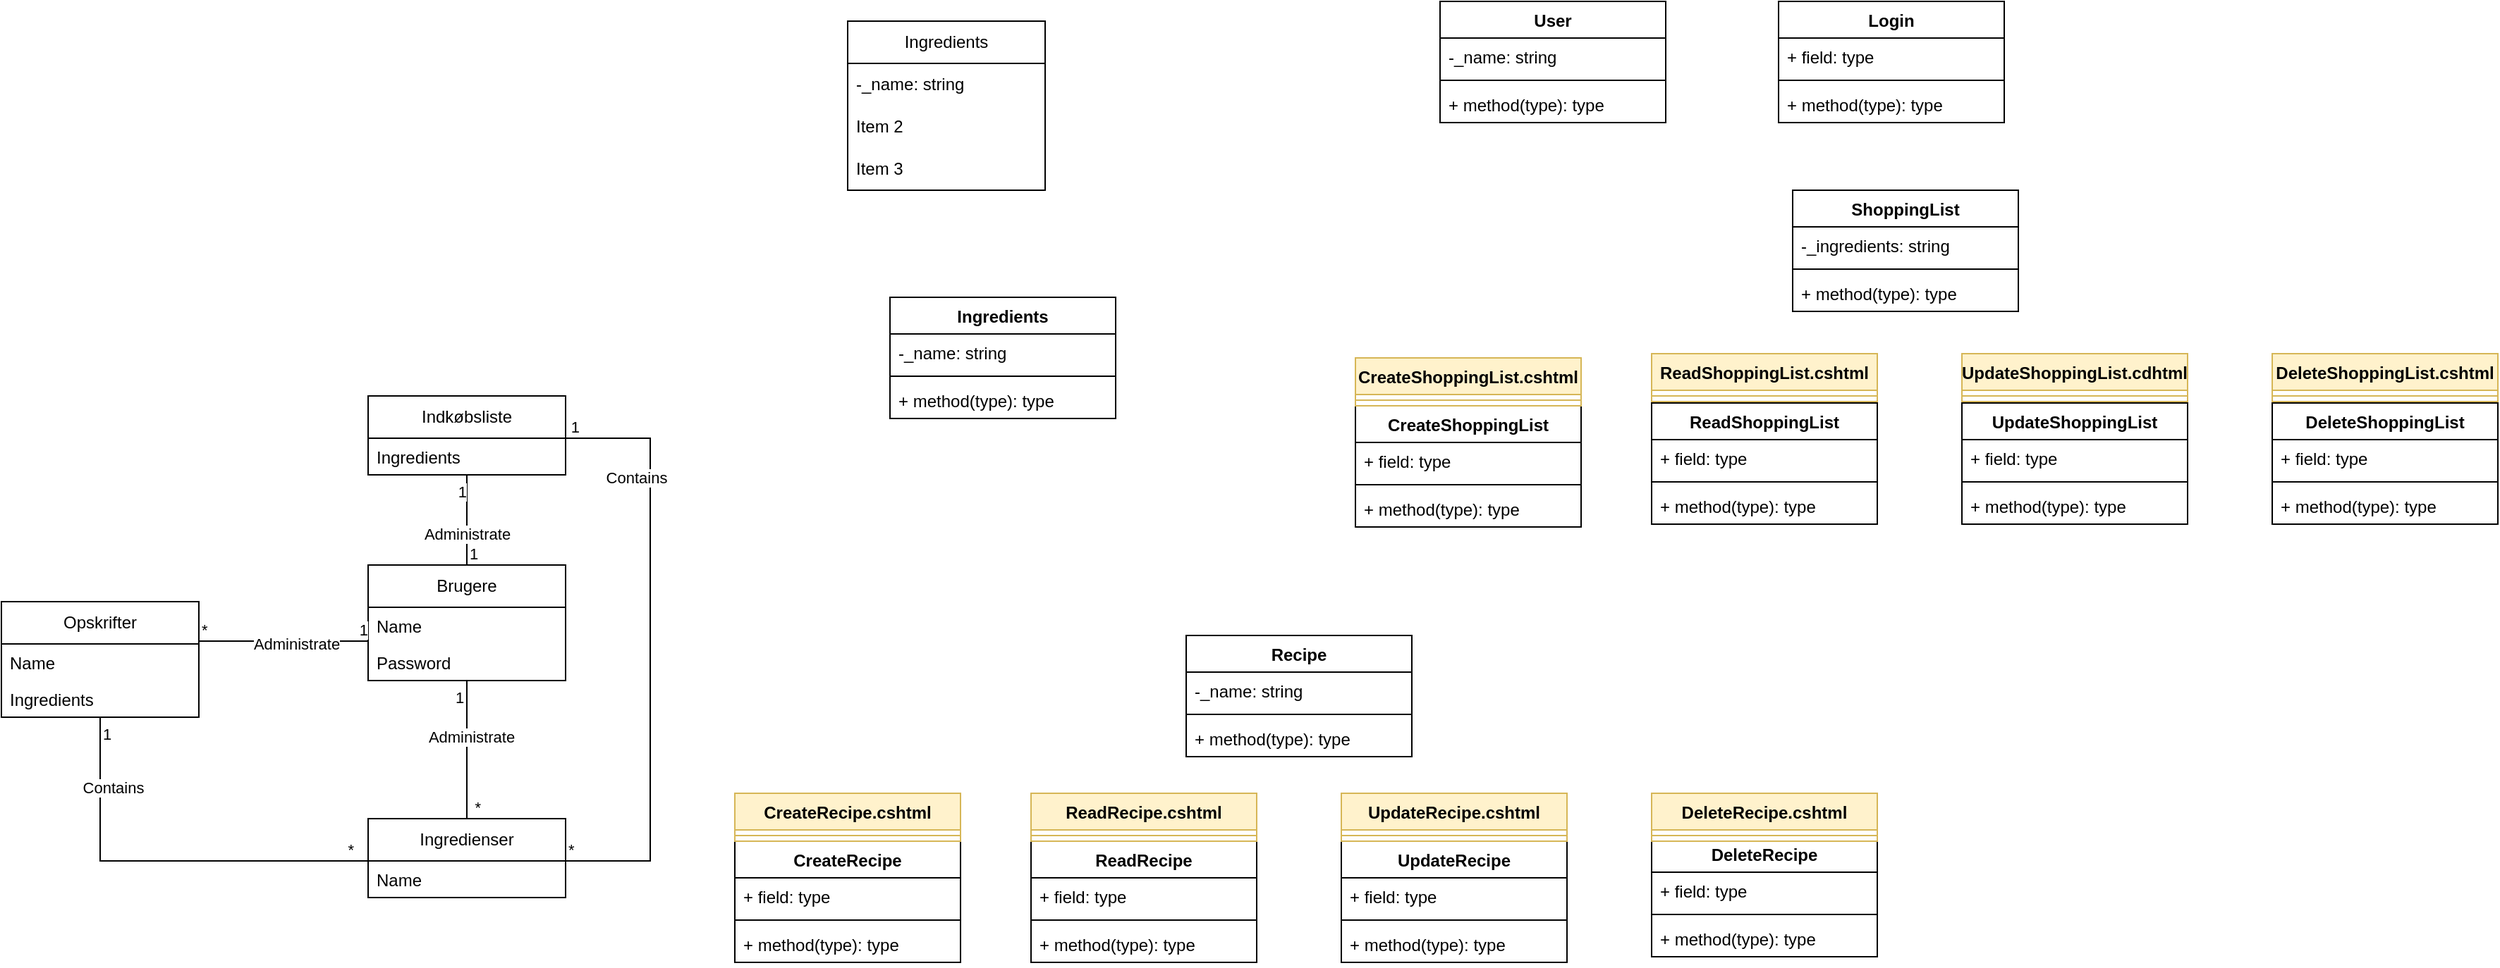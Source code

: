 <mxfile version="24.7.14">
  <diagram name="Page-1" id="929967ad-93f9-6ef4-fab6-5d389245f69c">
    <mxGraphModel dx="1485" dy="2079" grid="1" gridSize="10" guides="1" tooltips="1" connect="1" arrows="1" fold="1" page="1" pageScale="1.5" pageWidth="1169" pageHeight="826" background="none" math="0" shadow="0">
      <root>
        <mxCell id="0" style=";html=1;" />
        <mxCell id="1" style=";html=1;" parent="0" />
        <mxCell id="S16UhWUdueVycTpBz9DC-1" value="Ingredienser" style="swimlane;fontStyle=0;childLayout=stackLayout;horizontal=1;startSize=30;horizontalStack=0;resizeParent=1;resizeParentMax=0;resizeLast=0;collapsible=1;marginBottom=0;whiteSpace=wrap;html=1;" parent="1" vertex="1">
          <mxGeometry x="280" y="380" width="140" height="56" as="geometry" />
        </mxCell>
        <mxCell id="xfT99TKuTY2AC6sLYti0-56" value="Name" style="text;strokeColor=none;fillColor=none;align=left;verticalAlign=top;spacingLeft=4;spacingRight=4;overflow=hidden;rotatable=0;points=[[0,0.5],[1,0.5]];portConstraint=eastwest;whiteSpace=wrap;html=1;" parent="S16UhWUdueVycTpBz9DC-1" vertex="1">
          <mxGeometry y="30" width="140" height="26" as="geometry" />
        </mxCell>
        <mxCell id="S16UhWUdueVycTpBz9DC-5" value="Opskrifter" style="swimlane;fontStyle=0;childLayout=stackLayout;horizontal=1;startSize=30;horizontalStack=0;resizeParent=1;resizeParentMax=0;resizeLast=0;collapsible=1;marginBottom=0;whiteSpace=wrap;html=1;" parent="1" vertex="1">
          <mxGeometry x="20" y="226" width="140" height="82" as="geometry" />
        </mxCell>
        <mxCell id="xfT99TKuTY2AC6sLYti0-57" value="Name" style="text;strokeColor=none;fillColor=none;align=left;verticalAlign=top;spacingLeft=4;spacingRight=4;overflow=hidden;rotatable=0;points=[[0,0.5],[1,0.5]];portConstraint=eastwest;whiteSpace=wrap;html=1;" parent="S16UhWUdueVycTpBz9DC-5" vertex="1">
          <mxGeometry y="30" width="140" height="26" as="geometry" />
        </mxCell>
        <mxCell id="xfT99TKuTY2AC6sLYti0-50" value="Ingredients" style="text;strokeColor=none;fillColor=none;align=left;verticalAlign=top;spacingLeft=4;spacingRight=4;overflow=hidden;rotatable=0;points=[[0,0.5],[1,0.5]];portConstraint=eastwest;whiteSpace=wrap;html=1;" parent="S16UhWUdueVycTpBz9DC-5" vertex="1">
          <mxGeometry y="56" width="140" height="26" as="geometry" />
        </mxCell>
        <mxCell id="S16UhWUdueVycTpBz9DC-9" value="Brugere" style="swimlane;fontStyle=0;childLayout=stackLayout;horizontal=1;startSize=30;horizontalStack=0;resizeParent=1;resizeParentMax=0;resizeLast=0;collapsible=1;marginBottom=0;whiteSpace=wrap;html=1;" parent="1" vertex="1">
          <mxGeometry x="280" y="200" width="140" height="82" as="geometry" />
        </mxCell>
        <mxCell id="xfT99TKuTY2AC6sLYti0-53" value="Name" style="text;strokeColor=none;fillColor=none;align=left;verticalAlign=top;spacingLeft=4;spacingRight=4;overflow=hidden;rotatable=0;points=[[0,0.5],[1,0.5]];portConstraint=eastwest;whiteSpace=wrap;html=1;" parent="S16UhWUdueVycTpBz9DC-9" vertex="1">
          <mxGeometry y="30" width="140" height="26" as="geometry" />
        </mxCell>
        <mxCell id="xfT99TKuTY2AC6sLYti0-54" value="Password" style="text;strokeColor=none;fillColor=none;align=left;verticalAlign=top;spacingLeft=4;spacingRight=4;overflow=hidden;rotatable=0;points=[[0,0.5],[1,0.5]];portConstraint=eastwest;whiteSpace=wrap;html=1;" parent="S16UhWUdueVycTpBz9DC-9" vertex="1">
          <mxGeometry y="56" width="140" height="26" as="geometry" />
        </mxCell>
        <mxCell id="S16UhWUdueVycTpBz9DC-13" value="Indkøbsliste" style="swimlane;fontStyle=0;childLayout=stackLayout;horizontal=1;startSize=30;horizontalStack=0;resizeParent=1;resizeParentMax=0;resizeLast=0;collapsible=1;marginBottom=0;whiteSpace=wrap;html=1;" parent="1" vertex="1">
          <mxGeometry x="280" y="80" width="140" height="56" as="geometry" />
        </mxCell>
        <mxCell id="xfT99TKuTY2AC6sLYti0-48" value="Ingredients" style="text;strokeColor=none;fillColor=none;align=left;verticalAlign=top;spacingLeft=4;spacingRight=4;overflow=hidden;rotatable=0;points=[[0,0.5],[1,0.5]];portConstraint=eastwest;whiteSpace=wrap;html=1;" parent="S16UhWUdueVycTpBz9DC-13" vertex="1">
          <mxGeometry y="30" width="140" height="26" as="geometry" />
        </mxCell>
        <mxCell id="xfT99TKuTY2AC6sLYti0-23" value="" style="endArrow=none;html=1;edgeStyle=orthogonalEdgeStyle;rounded=0;" parent="1" source="S16UhWUdueVycTpBz9DC-5" target="S16UhWUdueVycTpBz9DC-1" edge="1">
          <mxGeometry relative="1" as="geometry">
            <mxPoint x="70" y="370" as="sourcePoint" />
            <mxPoint x="230" y="370" as="targetPoint" />
            <Array as="points">
              <mxPoint x="90" y="410" />
            </Array>
          </mxGeometry>
        </mxCell>
        <mxCell id="xfT99TKuTY2AC6sLYti0-24" value="1" style="edgeLabel;resizable=0;html=1;align=left;verticalAlign=bottom;" parent="xfT99TKuTY2AC6sLYti0-23" connectable="0" vertex="1">
          <mxGeometry x="-1" relative="1" as="geometry">
            <mxPoint y="20" as="offset" />
          </mxGeometry>
        </mxCell>
        <mxCell id="xfT99TKuTY2AC6sLYti0-25" value="*" style="edgeLabel;resizable=0;html=1;align=right;verticalAlign=bottom;" parent="xfT99TKuTY2AC6sLYti0-23" connectable="0" vertex="1">
          <mxGeometry x="1" relative="1" as="geometry">
            <mxPoint x="-10" as="offset" />
          </mxGeometry>
        </mxCell>
        <mxCell id="xfT99TKuTY2AC6sLYti0-41" value="Contains" style="edgeLabel;html=1;align=center;verticalAlign=middle;resizable=0;points=[];" parent="xfT99TKuTY2AC6sLYti0-23" connectable="0" vertex="1">
          <mxGeometry x="-0.239" y="-2" relative="1" as="geometry">
            <mxPoint y="-54" as="offset" />
          </mxGeometry>
        </mxCell>
        <mxCell id="xfT99TKuTY2AC6sLYti0-26" value="" style="endArrow=none;html=1;edgeStyle=orthogonalEdgeStyle;rounded=0;" parent="1" source="S16UhWUdueVycTpBz9DC-1" target="S16UhWUdueVycTpBz9DC-13" edge="1">
          <mxGeometry relative="1" as="geometry">
            <mxPoint x="570" y="330" as="sourcePoint" />
            <mxPoint x="730" y="330" as="targetPoint" />
            <Array as="points">
              <mxPoint x="480" y="410" />
              <mxPoint x="480" y="110" />
            </Array>
          </mxGeometry>
        </mxCell>
        <mxCell id="xfT99TKuTY2AC6sLYti0-27" value="*" style="edgeLabel;resizable=0;html=1;align=left;verticalAlign=bottom;" parent="xfT99TKuTY2AC6sLYti0-26" connectable="0" vertex="1">
          <mxGeometry x="-1" relative="1" as="geometry" />
        </mxCell>
        <mxCell id="xfT99TKuTY2AC6sLYti0-28" value="1" style="edgeLabel;resizable=0;html=1;align=right;verticalAlign=bottom;" parent="xfT99TKuTY2AC6sLYti0-26" connectable="0" vertex="1">
          <mxGeometry x="1" relative="1" as="geometry">
            <mxPoint x="10" as="offset" />
          </mxGeometry>
        </mxCell>
        <mxCell id="xfT99TKuTY2AC6sLYti0-42" value="Contains" style="edgeLabel;html=1;align=center;verticalAlign=middle;resizable=0;points=[];" parent="xfT99TKuTY2AC6sLYti0-26" connectable="0" vertex="1">
          <mxGeometry x="0.057" y="2" relative="1" as="geometry">
            <mxPoint x="-8" y="-110" as="offset" />
          </mxGeometry>
        </mxCell>
        <mxCell id="xfT99TKuTY2AC6sLYti0-29" value="" style="endArrow=none;html=1;edgeStyle=orthogonalEdgeStyle;rounded=0;" parent="1" source="S16UhWUdueVycTpBz9DC-5" target="S16UhWUdueVycTpBz9DC-9" edge="1">
          <mxGeometry relative="1" as="geometry">
            <mxPoint x="570" y="330" as="sourcePoint" />
            <mxPoint x="730" y="330" as="targetPoint" />
            <Array as="points">
              <mxPoint x="200" y="254" />
              <mxPoint x="200" y="254" />
            </Array>
          </mxGeometry>
        </mxCell>
        <mxCell id="xfT99TKuTY2AC6sLYti0-30" value="*" style="edgeLabel;resizable=0;html=1;align=left;verticalAlign=bottom;" parent="xfT99TKuTY2AC6sLYti0-29" connectable="0" vertex="1">
          <mxGeometry x="-1" relative="1" as="geometry" />
        </mxCell>
        <mxCell id="xfT99TKuTY2AC6sLYti0-31" value="1" style="edgeLabel;resizable=0;html=1;align=right;verticalAlign=bottom;" parent="xfT99TKuTY2AC6sLYti0-29" connectable="0" vertex="1">
          <mxGeometry x="1" relative="1" as="geometry" />
        </mxCell>
        <mxCell id="xfT99TKuTY2AC6sLYti0-45" value="Administrate" style="edgeLabel;html=1;align=center;verticalAlign=middle;resizable=0;points=[];" parent="xfT99TKuTY2AC6sLYti0-29" connectable="0" vertex="1">
          <mxGeometry x="-0.138" y="-2" relative="1" as="geometry">
            <mxPoint x="17" as="offset" />
          </mxGeometry>
        </mxCell>
        <mxCell id="xfT99TKuTY2AC6sLYti0-35" value="" style="endArrow=none;html=1;edgeStyle=orthogonalEdgeStyle;rounded=0;" parent="1" source="S16UhWUdueVycTpBz9DC-9" target="S16UhWUdueVycTpBz9DC-13" edge="1">
          <mxGeometry relative="1" as="geometry">
            <mxPoint x="570" y="330" as="sourcePoint" />
            <mxPoint x="730" y="330" as="targetPoint" />
          </mxGeometry>
        </mxCell>
        <mxCell id="xfT99TKuTY2AC6sLYti0-36" value="1" style="edgeLabel;resizable=0;html=1;align=left;verticalAlign=bottom;" parent="xfT99TKuTY2AC6sLYti0-35" connectable="0" vertex="1">
          <mxGeometry x="-1" relative="1" as="geometry" />
        </mxCell>
        <mxCell id="xfT99TKuTY2AC6sLYti0-37" value="1" style="edgeLabel;resizable=0;html=1;align=right;verticalAlign=bottom;" parent="xfT99TKuTY2AC6sLYti0-35" connectable="0" vertex="1">
          <mxGeometry x="1" relative="1" as="geometry">
            <mxPoint y="20" as="offset" />
          </mxGeometry>
        </mxCell>
        <mxCell id="xfT99TKuTY2AC6sLYti0-43" value="Administrate" style="edgeLabel;html=1;align=center;verticalAlign=middle;resizable=0;points=[];" parent="xfT99TKuTY2AC6sLYti0-35" connectable="0" vertex="1">
          <mxGeometry x="-0.156" relative="1" as="geometry">
            <mxPoint y="5" as="offset" />
          </mxGeometry>
        </mxCell>
        <mxCell id="xfT99TKuTY2AC6sLYti0-38" value="" style="endArrow=none;html=1;edgeStyle=orthogonalEdgeStyle;rounded=0;" parent="1" source="S16UhWUdueVycTpBz9DC-9" target="S16UhWUdueVycTpBz9DC-1" edge="1">
          <mxGeometry relative="1" as="geometry">
            <mxPoint x="570" y="330" as="sourcePoint" />
            <mxPoint x="730" y="330" as="targetPoint" />
          </mxGeometry>
        </mxCell>
        <mxCell id="xfT99TKuTY2AC6sLYti0-39" value="1" style="edgeLabel;resizable=0;html=1;align=left;verticalAlign=bottom;" parent="xfT99TKuTY2AC6sLYti0-38" connectable="0" vertex="1">
          <mxGeometry x="-1" relative="1" as="geometry">
            <mxPoint x="-10" y="20" as="offset" />
          </mxGeometry>
        </mxCell>
        <mxCell id="xfT99TKuTY2AC6sLYti0-40" value="*" style="edgeLabel;resizable=0;html=1;align=right;verticalAlign=bottom;" parent="xfT99TKuTY2AC6sLYti0-38" connectable="0" vertex="1">
          <mxGeometry x="1" relative="1" as="geometry">
            <mxPoint x="10" as="offset" />
          </mxGeometry>
        </mxCell>
        <mxCell id="xfT99TKuTY2AC6sLYti0-44" value="Administrate" style="edgeLabel;html=1;align=center;verticalAlign=middle;resizable=0;points=[];" parent="xfT99TKuTY2AC6sLYti0-38" connectable="0" vertex="1">
          <mxGeometry x="0.056" y="3" relative="1" as="geometry">
            <mxPoint y="-12" as="offset" />
          </mxGeometry>
        </mxCell>
        <mxCell id="S16UhWUdueVycTpBz9DC-59" value="Ingredients" style="swimlane;fontStyle=0;childLayout=stackLayout;horizontal=1;startSize=30;horizontalStack=0;resizeParent=1;resizeParentMax=0;resizeLast=0;collapsible=1;marginBottom=0;whiteSpace=wrap;html=1;" parent="1" vertex="1">
          <mxGeometry x="620" y="-186" width="140" height="120" as="geometry" />
        </mxCell>
        <mxCell id="S16UhWUdueVycTpBz9DC-60" value="-_name: string" style="text;strokeColor=none;fillColor=none;align=left;verticalAlign=middle;spacingLeft=4;spacingRight=4;overflow=hidden;points=[[0,0.5],[1,0.5]];portConstraint=eastwest;rotatable=0;whiteSpace=wrap;html=1;" parent="S16UhWUdueVycTpBz9DC-59" vertex="1">
          <mxGeometry y="30" width="140" height="30" as="geometry" />
        </mxCell>
        <mxCell id="S16UhWUdueVycTpBz9DC-61" value="Item 2" style="text;strokeColor=none;fillColor=none;align=left;verticalAlign=middle;spacingLeft=4;spacingRight=4;overflow=hidden;points=[[0,0.5],[1,0.5]];portConstraint=eastwest;rotatable=0;whiteSpace=wrap;html=1;" parent="S16UhWUdueVycTpBz9DC-59" vertex="1">
          <mxGeometry y="60" width="140" height="30" as="geometry" />
        </mxCell>
        <mxCell id="S16UhWUdueVycTpBz9DC-62" value="Item 3" style="text;strokeColor=none;fillColor=none;align=left;verticalAlign=middle;spacingLeft=4;spacingRight=4;overflow=hidden;points=[[0,0.5],[1,0.5]];portConstraint=eastwest;rotatable=0;whiteSpace=wrap;html=1;" parent="S16UhWUdueVycTpBz9DC-59" vertex="1">
          <mxGeometry y="90" width="140" height="30" as="geometry" />
        </mxCell>
        <mxCell id="S16UhWUdueVycTpBz9DC-67" value="CreateRecipe" style="swimlane;fontStyle=1;align=center;verticalAlign=top;childLayout=stackLayout;horizontal=1;startSize=26;horizontalStack=0;resizeParent=1;resizeParentMax=0;resizeLast=0;collapsible=1;marginBottom=0;whiteSpace=wrap;html=1;" parent="1" vertex="1">
          <mxGeometry x="540" y="396" width="160" height="86" as="geometry" />
        </mxCell>
        <mxCell id="S16UhWUdueVycTpBz9DC-68" value="+ field: type" style="text;strokeColor=none;fillColor=none;align=left;verticalAlign=top;spacingLeft=4;spacingRight=4;overflow=hidden;rotatable=0;points=[[0,0.5],[1,0.5]];portConstraint=eastwest;whiteSpace=wrap;html=1;" parent="S16UhWUdueVycTpBz9DC-67" vertex="1">
          <mxGeometry y="26" width="160" height="26" as="geometry" />
        </mxCell>
        <mxCell id="S16UhWUdueVycTpBz9DC-69" value="" style="line;strokeWidth=1;fillColor=none;align=left;verticalAlign=middle;spacingTop=-1;spacingLeft=3;spacingRight=3;rotatable=0;labelPosition=right;points=[];portConstraint=eastwest;strokeColor=inherit;" parent="S16UhWUdueVycTpBz9DC-67" vertex="1">
          <mxGeometry y="52" width="160" height="8" as="geometry" />
        </mxCell>
        <mxCell id="S16UhWUdueVycTpBz9DC-70" value="+ method(type): type" style="text;strokeColor=none;fillColor=none;align=left;verticalAlign=top;spacingLeft=4;spacingRight=4;overflow=hidden;rotatable=0;points=[[0,0.5],[1,0.5]];portConstraint=eastwest;whiteSpace=wrap;html=1;" parent="S16UhWUdueVycTpBz9DC-67" vertex="1">
          <mxGeometry y="60" width="160" height="26" as="geometry" />
        </mxCell>
        <mxCell id="S16UhWUdueVycTpBz9DC-71" value="ReadRecipe" style="swimlane;fontStyle=1;align=center;verticalAlign=top;childLayout=stackLayout;horizontal=1;startSize=26;horizontalStack=0;resizeParent=1;resizeParentMax=0;resizeLast=0;collapsible=1;marginBottom=0;whiteSpace=wrap;html=1;" parent="1" vertex="1">
          <mxGeometry x="750" y="396" width="160" height="86" as="geometry" />
        </mxCell>
        <mxCell id="S16UhWUdueVycTpBz9DC-72" value="+ field: type" style="text;strokeColor=none;fillColor=none;align=left;verticalAlign=top;spacingLeft=4;spacingRight=4;overflow=hidden;rotatable=0;points=[[0,0.5],[1,0.5]];portConstraint=eastwest;whiteSpace=wrap;html=1;" parent="S16UhWUdueVycTpBz9DC-71" vertex="1">
          <mxGeometry y="26" width="160" height="26" as="geometry" />
        </mxCell>
        <mxCell id="S16UhWUdueVycTpBz9DC-73" value="" style="line;strokeWidth=1;fillColor=none;align=left;verticalAlign=middle;spacingTop=-1;spacingLeft=3;spacingRight=3;rotatable=0;labelPosition=right;points=[];portConstraint=eastwest;strokeColor=inherit;" parent="S16UhWUdueVycTpBz9DC-71" vertex="1">
          <mxGeometry y="52" width="160" height="8" as="geometry" />
        </mxCell>
        <mxCell id="S16UhWUdueVycTpBz9DC-74" value="+ method(type): type" style="text;strokeColor=none;fillColor=none;align=left;verticalAlign=top;spacingLeft=4;spacingRight=4;overflow=hidden;rotatable=0;points=[[0,0.5],[1,0.5]];portConstraint=eastwest;whiteSpace=wrap;html=1;" parent="S16UhWUdueVycTpBz9DC-71" vertex="1">
          <mxGeometry y="60" width="160" height="26" as="geometry" />
        </mxCell>
        <mxCell id="S16UhWUdueVycTpBz9DC-75" value="UpdateRecipe" style="swimlane;fontStyle=1;align=center;verticalAlign=top;childLayout=stackLayout;horizontal=1;startSize=26;horizontalStack=0;resizeParent=1;resizeParentMax=0;resizeLast=0;collapsible=1;marginBottom=0;whiteSpace=wrap;html=1;" parent="1" vertex="1">
          <mxGeometry x="970" y="396" width="160" height="86" as="geometry" />
        </mxCell>
        <mxCell id="S16UhWUdueVycTpBz9DC-76" value="+ field: type" style="text;strokeColor=none;fillColor=none;align=left;verticalAlign=top;spacingLeft=4;spacingRight=4;overflow=hidden;rotatable=0;points=[[0,0.5],[1,0.5]];portConstraint=eastwest;whiteSpace=wrap;html=1;" parent="S16UhWUdueVycTpBz9DC-75" vertex="1">
          <mxGeometry y="26" width="160" height="26" as="geometry" />
        </mxCell>
        <mxCell id="S16UhWUdueVycTpBz9DC-77" value="" style="line;strokeWidth=1;fillColor=none;align=left;verticalAlign=middle;spacingTop=-1;spacingLeft=3;spacingRight=3;rotatable=0;labelPosition=right;points=[];portConstraint=eastwest;strokeColor=inherit;" parent="S16UhWUdueVycTpBz9DC-75" vertex="1">
          <mxGeometry y="52" width="160" height="8" as="geometry" />
        </mxCell>
        <mxCell id="S16UhWUdueVycTpBz9DC-78" value="+ method(type): type" style="text;strokeColor=none;fillColor=none;align=left;verticalAlign=top;spacingLeft=4;spacingRight=4;overflow=hidden;rotatable=0;points=[[0,0.5],[1,0.5]];portConstraint=eastwest;whiteSpace=wrap;html=1;" parent="S16UhWUdueVycTpBz9DC-75" vertex="1">
          <mxGeometry y="60" width="160" height="26" as="geometry" />
        </mxCell>
        <mxCell id="S16UhWUdueVycTpBz9DC-79" value="DeleteRecipe" style="swimlane;fontStyle=1;align=center;verticalAlign=top;childLayout=stackLayout;horizontal=1;startSize=26;horizontalStack=0;resizeParent=1;resizeParentMax=0;resizeLast=0;collapsible=1;marginBottom=0;whiteSpace=wrap;html=1;" parent="1" vertex="1">
          <mxGeometry x="1190" y="392" width="160" height="86" as="geometry" />
        </mxCell>
        <mxCell id="S16UhWUdueVycTpBz9DC-80" value="+ field: type" style="text;strokeColor=none;fillColor=none;align=left;verticalAlign=top;spacingLeft=4;spacingRight=4;overflow=hidden;rotatable=0;points=[[0,0.5],[1,0.5]];portConstraint=eastwest;whiteSpace=wrap;html=1;" parent="S16UhWUdueVycTpBz9DC-79" vertex="1">
          <mxGeometry y="26" width="160" height="26" as="geometry" />
        </mxCell>
        <mxCell id="S16UhWUdueVycTpBz9DC-81" value="" style="line;strokeWidth=1;fillColor=none;align=left;verticalAlign=middle;spacingTop=-1;spacingLeft=3;spacingRight=3;rotatable=0;labelPosition=right;points=[];portConstraint=eastwest;strokeColor=inherit;" parent="S16UhWUdueVycTpBz9DC-79" vertex="1">
          <mxGeometry y="52" width="160" height="8" as="geometry" />
        </mxCell>
        <mxCell id="S16UhWUdueVycTpBz9DC-82" value="+ method(type): type" style="text;strokeColor=none;fillColor=none;align=left;verticalAlign=top;spacingLeft=4;spacingRight=4;overflow=hidden;rotatable=0;points=[[0,0.5],[1,0.5]];portConstraint=eastwest;whiteSpace=wrap;html=1;" parent="S16UhWUdueVycTpBz9DC-79" vertex="1">
          <mxGeometry y="60" width="160" height="26" as="geometry" />
        </mxCell>
        <mxCell id="S16UhWUdueVycTpBz9DC-83" value="CreateShoppingList" style="swimlane;fontStyle=1;align=center;verticalAlign=top;childLayout=stackLayout;horizontal=1;startSize=26;horizontalStack=0;resizeParent=1;resizeParentMax=0;resizeLast=0;collapsible=1;marginBottom=0;whiteSpace=wrap;html=1;" parent="1" vertex="1">
          <mxGeometry x="980" y="87" width="160" height="86" as="geometry" />
        </mxCell>
        <mxCell id="S16UhWUdueVycTpBz9DC-84" value="+ field: type" style="text;strokeColor=none;fillColor=none;align=left;verticalAlign=top;spacingLeft=4;spacingRight=4;overflow=hidden;rotatable=0;points=[[0,0.5],[1,0.5]];portConstraint=eastwest;whiteSpace=wrap;html=1;" parent="S16UhWUdueVycTpBz9DC-83" vertex="1">
          <mxGeometry y="26" width="160" height="26" as="geometry" />
        </mxCell>
        <mxCell id="S16UhWUdueVycTpBz9DC-85" value="" style="line;strokeWidth=1;fillColor=none;align=left;verticalAlign=middle;spacingTop=-1;spacingLeft=3;spacingRight=3;rotatable=0;labelPosition=right;points=[];portConstraint=eastwest;strokeColor=inherit;" parent="S16UhWUdueVycTpBz9DC-83" vertex="1">
          <mxGeometry y="52" width="160" height="8" as="geometry" />
        </mxCell>
        <mxCell id="S16UhWUdueVycTpBz9DC-86" value="+ method(type): type" style="text;strokeColor=none;fillColor=none;align=left;verticalAlign=top;spacingLeft=4;spacingRight=4;overflow=hidden;rotatable=0;points=[[0,0.5],[1,0.5]];portConstraint=eastwest;whiteSpace=wrap;html=1;" parent="S16UhWUdueVycTpBz9DC-83" vertex="1">
          <mxGeometry y="60" width="160" height="26" as="geometry" />
        </mxCell>
        <mxCell id="S16UhWUdueVycTpBz9DC-87" value="ReadShoppingList" style="swimlane;fontStyle=1;align=center;verticalAlign=top;childLayout=stackLayout;horizontal=1;startSize=26;horizontalStack=0;resizeParent=1;resizeParentMax=0;resizeLast=0;collapsible=1;marginBottom=0;whiteSpace=wrap;html=1;" parent="1" vertex="1">
          <mxGeometry x="1190" y="85" width="160" height="86" as="geometry" />
        </mxCell>
        <mxCell id="S16UhWUdueVycTpBz9DC-88" value="+ field: type" style="text;strokeColor=none;fillColor=none;align=left;verticalAlign=top;spacingLeft=4;spacingRight=4;overflow=hidden;rotatable=0;points=[[0,0.5],[1,0.5]];portConstraint=eastwest;whiteSpace=wrap;html=1;" parent="S16UhWUdueVycTpBz9DC-87" vertex="1">
          <mxGeometry y="26" width="160" height="26" as="geometry" />
        </mxCell>
        <mxCell id="S16UhWUdueVycTpBz9DC-89" value="" style="line;strokeWidth=1;fillColor=none;align=left;verticalAlign=middle;spacingTop=-1;spacingLeft=3;spacingRight=3;rotatable=0;labelPosition=right;points=[];portConstraint=eastwest;strokeColor=inherit;" parent="S16UhWUdueVycTpBz9DC-87" vertex="1">
          <mxGeometry y="52" width="160" height="8" as="geometry" />
        </mxCell>
        <mxCell id="S16UhWUdueVycTpBz9DC-90" value="+ method(type): type" style="text;strokeColor=none;fillColor=none;align=left;verticalAlign=top;spacingLeft=4;spacingRight=4;overflow=hidden;rotatable=0;points=[[0,0.5],[1,0.5]];portConstraint=eastwest;whiteSpace=wrap;html=1;" parent="S16UhWUdueVycTpBz9DC-87" vertex="1">
          <mxGeometry y="60" width="160" height="26" as="geometry" />
        </mxCell>
        <mxCell id="S16UhWUdueVycTpBz9DC-91" value="UpdateShoppingList" style="swimlane;fontStyle=1;align=center;verticalAlign=top;childLayout=stackLayout;horizontal=1;startSize=26;horizontalStack=0;resizeParent=1;resizeParentMax=0;resizeLast=0;collapsible=1;marginBottom=0;whiteSpace=wrap;html=1;" parent="1" vertex="1">
          <mxGeometry x="1410" y="85" width="160" height="86" as="geometry" />
        </mxCell>
        <mxCell id="S16UhWUdueVycTpBz9DC-92" value="+ field: type" style="text;strokeColor=none;fillColor=none;align=left;verticalAlign=top;spacingLeft=4;spacingRight=4;overflow=hidden;rotatable=0;points=[[0,0.5],[1,0.5]];portConstraint=eastwest;whiteSpace=wrap;html=1;" parent="S16UhWUdueVycTpBz9DC-91" vertex="1">
          <mxGeometry y="26" width="160" height="26" as="geometry" />
        </mxCell>
        <mxCell id="S16UhWUdueVycTpBz9DC-93" value="" style="line;strokeWidth=1;fillColor=none;align=left;verticalAlign=middle;spacingTop=-1;spacingLeft=3;spacingRight=3;rotatable=0;labelPosition=right;points=[];portConstraint=eastwest;strokeColor=inherit;" parent="S16UhWUdueVycTpBz9DC-91" vertex="1">
          <mxGeometry y="52" width="160" height="8" as="geometry" />
        </mxCell>
        <mxCell id="S16UhWUdueVycTpBz9DC-94" value="+ method(type): type" style="text;strokeColor=none;fillColor=none;align=left;verticalAlign=top;spacingLeft=4;spacingRight=4;overflow=hidden;rotatable=0;points=[[0,0.5],[1,0.5]];portConstraint=eastwest;whiteSpace=wrap;html=1;" parent="S16UhWUdueVycTpBz9DC-91" vertex="1">
          <mxGeometry y="60" width="160" height="26" as="geometry" />
        </mxCell>
        <mxCell id="S16UhWUdueVycTpBz9DC-95" value="DeleteShoppingList" style="swimlane;fontStyle=1;align=center;verticalAlign=top;childLayout=stackLayout;horizontal=1;startSize=26;horizontalStack=0;resizeParent=1;resizeParentMax=0;resizeLast=0;collapsible=1;marginBottom=0;whiteSpace=wrap;html=1;" parent="1" vertex="1">
          <mxGeometry x="1630" y="85" width="160" height="86" as="geometry" />
        </mxCell>
        <mxCell id="S16UhWUdueVycTpBz9DC-96" value="+ field: type" style="text;strokeColor=none;fillColor=none;align=left;verticalAlign=top;spacingLeft=4;spacingRight=4;overflow=hidden;rotatable=0;points=[[0,0.5],[1,0.5]];portConstraint=eastwest;whiteSpace=wrap;html=1;" parent="S16UhWUdueVycTpBz9DC-95" vertex="1">
          <mxGeometry y="26" width="160" height="26" as="geometry" />
        </mxCell>
        <mxCell id="S16UhWUdueVycTpBz9DC-97" value="" style="line;strokeWidth=1;fillColor=none;align=left;verticalAlign=middle;spacingTop=-1;spacingLeft=3;spacingRight=3;rotatable=0;labelPosition=right;points=[];portConstraint=eastwest;strokeColor=inherit;" parent="S16UhWUdueVycTpBz9DC-95" vertex="1">
          <mxGeometry y="52" width="160" height="8" as="geometry" />
        </mxCell>
        <mxCell id="S16UhWUdueVycTpBz9DC-98" value="+ method(type): type" style="text;strokeColor=none;fillColor=none;align=left;verticalAlign=top;spacingLeft=4;spacingRight=4;overflow=hidden;rotatable=0;points=[[0,0.5],[1,0.5]];portConstraint=eastwest;whiteSpace=wrap;html=1;" parent="S16UhWUdueVycTpBz9DC-95" vertex="1">
          <mxGeometry y="60" width="160" height="26" as="geometry" />
        </mxCell>
        <mxCell id="S16UhWUdueVycTpBz9DC-99" value="User" style="swimlane;fontStyle=1;align=center;verticalAlign=top;childLayout=stackLayout;horizontal=1;startSize=26;horizontalStack=0;resizeParent=1;resizeParentMax=0;resizeLast=0;collapsible=1;marginBottom=0;whiteSpace=wrap;html=1;" parent="1" vertex="1">
          <mxGeometry x="1040" y="-200" width="160" height="86" as="geometry" />
        </mxCell>
        <mxCell id="S16UhWUdueVycTpBz9DC-100" value="&lt;div&gt;-_name: string&lt;/div&gt;&lt;div&gt;&lt;br&gt;&lt;/div&gt;" style="text;strokeColor=none;fillColor=none;align=left;verticalAlign=top;spacingLeft=4;spacingRight=4;overflow=hidden;rotatable=0;points=[[0,0.5],[1,0.5]];portConstraint=eastwest;whiteSpace=wrap;html=1;" parent="S16UhWUdueVycTpBz9DC-99" vertex="1">
          <mxGeometry y="26" width="160" height="26" as="geometry" />
        </mxCell>
        <mxCell id="S16UhWUdueVycTpBz9DC-101" value="" style="line;strokeWidth=1;fillColor=none;align=left;verticalAlign=middle;spacingTop=-1;spacingLeft=3;spacingRight=3;rotatable=0;labelPosition=right;points=[];portConstraint=eastwest;strokeColor=inherit;" parent="S16UhWUdueVycTpBz9DC-99" vertex="1">
          <mxGeometry y="52" width="160" height="8" as="geometry" />
        </mxCell>
        <mxCell id="S16UhWUdueVycTpBz9DC-102" value="+ method(type): type" style="text;strokeColor=none;fillColor=none;align=left;verticalAlign=top;spacingLeft=4;spacingRight=4;overflow=hidden;rotatable=0;points=[[0,0.5],[1,0.5]];portConstraint=eastwest;whiteSpace=wrap;html=1;" parent="S16UhWUdueVycTpBz9DC-99" vertex="1">
          <mxGeometry y="60" width="160" height="26" as="geometry" />
        </mxCell>
        <mxCell id="S16UhWUdueVycTpBz9DC-104" value="Ingredients" style="swimlane;fontStyle=1;align=center;verticalAlign=top;childLayout=stackLayout;horizontal=1;startSize=26;horizontalStack=0;resizeParent=1;resizeParentMax=0;resizeLast=0;collapsible=1;marginBottom=0;whiteSpace=wrap;html=1;" parent="1" vertex="1">
          <mxGeometry x="650" y="10" width="160" height="86" as="geometry" />
        </mxCell>
        <mxCell id="S16UhWUdueVycTpBz9DC-105" value="-_name: string" style="text;strokeColor=none;fillColor=none;align=left;verticalAlign=top;spacingLeft=4;spacingRight=4;overflow=hidden;rotatable=0;points=[[0,0.5],[1,0.5]];portConstraint=eastwest;whiteSpace=wrap;html=1;" parent="S16UhWUdueVycTpBz9DC-104" vertex="1">
          <mxGeometry y="26" width="160" height="26" as="geometry" />
        </mxCell>
        <mxCell id="S16UhWUdueVycTpBz9DC-106" value="" style="line;strokeWidth=1;fillColor=none;align=left;verticalAlign=middle;spacingTop=-1;spacingLeft=3;spacingRight=3;rotatable=0;labelPosition=right;points=[];portConstraint=eastwest;strokeColor=inherit;" parent="S16UhWUdueVycTpBz9DC-104" vertex="1">
          <mxGeometry y="52" width="160" height="8" as="geometry" />
        </mxCell>
        <mxCell id="S16UhWUdueVycTpBz9DC-107" value="+ method(type): type" style="text;strokeColor=none;fillColor=none;align=left;verticalAlign=top;spacingLeft=4;spacingRight=4;overflow=hidden;rotatable=0;points=[[0,0.5],[1,0.5]];portConstraint=eastwest;whiteSpace=wrap;html=1;" parent="S16UhWUdueVycTpBz9DC-104" vertex="1">
          <mxGeometry y="60" width="160" height="26" as="geometry" />
        </mxCell>
        <mxCell id="S16UhWUdueVycTpBz9DC-108" value="ShoppingList" style="swimlane;fontStyle=1;align=center;verticalAlign=top;childLayout=stackLayout;horizontal=1;startSize=26;horizontalStack=0;resizeParent=1;resizeParentMax=0;resizeLast=0;collapsible=1;marginBottom=0;whiteSpace=wrap;html=1;" parent="1" vertex="1">
          <mxGeometry x="1290" y="-66" width="160" height="86" as="geometry" />
        </mxCell>
        <mxCell id="S16UhWUdueVycTpBz9DC-109" value="-_ingredients: string" style="text;strokeColor=none;fillColor=none;align=left;verticalAlign=top;spacingLeft=4;spacingRight=4;overflow=hidden;rotatable=0;points=[[0,0.5],[1,0.5]];portConstraint=eastwest;whiteSpace=wrap;html=1;" parent="S16UhWUdueVycTpBz9DC-108" vertex="1">
          <mxGeometry y="26" width="160" height="26" as="geometry" />
        </mxCell>
        <mxCell id="S16UhWUdueVycTpBz9DC-110" value="" style="line;strokeWidth=1;fillColor=none;align=left;verticalAlign=middle;spacingTop=-1;spacingLeft=3;spacingRight=3;rotatable=0;labelPosition=right;points=[];portConstraint=eastwest;strokeColor=inherit;" parent="S16UhWUdueVycTpBz9DC-108" vertex="1">
          <mxGeometry y="52" width="160" height="8" as="geometry" />
        </mxCell>
        <mxCell id="S16UhWUdueVycTpBz9DC-111" value="+ method(type): type" style="text;strokeColor=none;fillColor=none;align=left;verticalAlign=top;spacingLeft=4;spacingRight=4;overflow=hidden;rotatable=0;points=[[0,0.5],[1,0.5]];portConstraint=eastwest;whiteSpace=wrap;html=1;" parent="S16UhWUdueVycTpBz9DC-108" vertex="1">
          <mxGeometry y="60" width="160" height="26" as="geometry" />
        </mxCell>
        <mxCell id="S16UhWUdueVycTpBz9DC-112" value="Recipe" style="swimlane;fontStyle=1;align=center;verticalAlign=top;childLayout=stackLayout;horizontal=1;startSize=26;horizontalStack=0;resizeParent=1;resizeParentMax=0;resizeLast=0;collapsible=1;marginBottom=0;whiteSpace=wrap;html=1;" parent="1" vertex="1">
          <mxGeometry x="860" y="250" width="160" height="86" as="geometry" />
        </mxCell>
        <mxCell id="S16UhWUdueVycTpBz9DC-113" value="-_name: string" style="text;strokeColor=none;fillColor=none;align=left;verticalAlign=top;spacingLeft=4;spacingRight=4;overflow=hidden;rotatable=0;points=[[0,0.5],[1,0.5]];portConstraint=eastwest;whiteSpace=wrap;html=1;" parent="S16UhWUdueVycTpBz9DC-112" vertex="1">
          <mxGeometry y="26" width="160" height="26" as="geometry" />
        </mxCell>
        <mxCell id="S16UhWUdueVycTpBz9DC-114" value="" style="line;strokeWidth=1;fillColor=none;align=left;verticalAlign=middle;spacingTop=-1;spacingLeft=3;spacingRight=3;rotatable=0;labelPosition=right;points=[];portConstraint=eastwest;strokeColor=inherit;" parent="S16UhWUdueVycTpBz9DC-112" vertex="1">
          <mxGeometry y="52" width="160" height="8" as="geometry" />
        </mxCell>
        <mxCell id="S16UhWUdueVycTpBz9DC-115" value="+ method(type): type" style="text;strokeColor=none;fillColor=none;align=left;verticalAlign=top;spacingLeft=4;spacingRight=4;overflow=hidden;rotatable=0;points=[[0,0.5],[1,0.5]];portConstraint=eastwest;whiteSpace=wrap;html=1;" parent="S16UhWUdueVycTpBz9DC-112" vertex="1">
          <mxGeometry y="60" width="160" height="26" as="geometry" />
        </mxCell>
        <mxCell id="S16UhWUdueVycTpBz9DC-116" value="Login" style="swimlane;fontStyle=1;align=center;verticalAlign=top;childLayout=stackLayout;horizontal=1;startSize=26;horizontalStack=0;resizeParent=1;resizeParentMax=0;resizeLast=0;collapsible=1;marginBottom=0;whiteSpace=wrap;html=1;" parent="1" vertex="1">
          <mxGeometry x="1280" y="-200" width="160" height="86" as="geometry" />
        </mxCell>
        <mxCell id="S16UhWUdueVycTpBz9DC-117" value="+ field: type" style="text;strokeColor=none;fillColor=none;align=left;verticalAlign=top;spacingLeft=4;spacingRight=4;overflow=hidden;rotatable=0;points=[[0,0.5],[1,0.5]];portConstraint=eastwest;whiteSpace=wrap;html=1;" parent="S16UhWUdueVycTpBz9DC-116" vertex="1">
          <mxGeometry y="26" width="160" height="26" as="geometry" />
        </mxCell>
        <mxCell id="S16UhWUdueVycTpBz9DC-118" value="" style="line;strokeWidth=1;fillColor=none;align=left;verticalAlign=middle;spacingTop=-1;spacingLeft=3;spacingRight=3;rotatable=0;labelPosition=right;points=[];portConstraint=eastwest;strokeColor=inherit;" parent="S16UhWUdueVycTpBz9DC-116" vertex="1">
          <mxGeometry y="52" width="160" height="8" as="geometry" />
        </mxCell>
        <mxCell id="S16UhWUdueVycTpBz9DC-119" value="+ method(type): type" style="text;strokeColor=none;fillColor=none;align=left;verticalAlign=top;spacingLeft=4;spacingRight=4;overflow=hidden;rotatable=0;points=[[0,0.5],[1,0.5]];portConstraint=eastwest;whiteSpace=wrap;html=1;" parent="S16UhWUdueVycTpBz9DC-116" vertex="1">
          <mxGeometry y="60" width="160" height="26" as="geometry" />
        </mxCell>
        <mxCell id="S16UhWUdueVycTpBz9DC-121" value="CreateRecipe.cshtml" style="swimlane;fontStyle=1;align=center;verticalAlign=top;childLayout=stackLayout;horizontal=1;startSize=26;horizontalStack=0;resizeParent=1;resizeParentMax=0;resizeLast=0;collapsible=1;marginBottom=0;whiteSpace=wrap;html=1;fillColor=#fff2cc;strokeColor=#d6b656;" parent="1" vertex="1">
          <mxGeometry x="540" y="362" width="160" height="34" as="geometry" />
        </mxCell>
        <mxCell id="S16UhWUdueVycTpBz9DC-123" value="" style="line;strokeWidth=1;fillColor=none;align=left;verticalAlign=middle;spacingTop=-1;spacingLeft=3;spacingRight=3;rotatable=0;labelPosition=right;points=[];portConstraint=eastwest;strokeColor=inherit;" parent="S16UhWUdueVycTpBz9DC-121" vertex="1">
          <mxGeometry y="26" width="160" height="8" as="geometry" />
        </mxCell>
        <mxCell id="S16UhWUdueVycTpBz9DC-129" value="ReadRecipe.cshtml" style="swimlane;fontStyle=1;align=center;verticalAlign=top;childLayout=stackLayout;horizontal=1;startSize=26;horizontalStack=0;resizeParent=1;resizeParentMax=0;resizeLast=0;collapsible=1;marginBottom=0;whiteSpace=wrap;html=1;fillColor=#fff2cc;strokeColor=#d6b656;" parent="1" vertex="1">
          <mxGeometry x="750" y="362" width="160" height="34" as="geometry" />
        </mxCell>
        <mxCell id="S16UhWUdueVycTpBz9DC-131" value="" style="line;strokeWidth=1;fillColor=none;align=left;verticalAlign=middle;spacingTop=-1;spacingLeft=3;spacingRight=3;rotatable=0;labelPosition=right;points=[];portConstraint=eastwest;strokeColor=inherit;" parent="S16UhWUdueVycTpBz9DC-129" vertex="1">
          <mxGeometry y="26" width="160" height="8" as="geometry" />
        </mxCell>
        <mxCell id="S16UhWUdueVycTpBz9DC-133" value="UpdateRecipe.cshtml" style="swimlane;fontStyle=1;align=center;verticalAlign=top;childLayout=stackLayout;horizontal=1;startSize=26;horizontalStack=0;resizeParent=1;resizeParentMax=0;resizeLast=0;collapsible=1;marginBottom=0;whiteSpace=wrap;html=1;fillColor=#fff2cc;strokeColor=#d6b656;" parent="1" vertex="1">
          <mxGeometry x="970" y="362" width="160" height="34" as="geometry" />
        </mxCell>
        <mxCell id="S16UhWUdueVycTpBz9DC-135" value="" style="line;strokeWidth=1;fillColor=none;align=left;verticalAlign=middle;spacingTop=-1;spacingLeft=3;spacingRight=3;rotatable=0;labelPosition=right;points=[];portConstraint=eastwest;strokeColor=inherit;" parent="S16UhWUdueVycTpBz9DC-133" vertex="1">
          <mxGeometry y="26" width="160" height="8" as="geometry" />
        </mxCell>
        <mxCell id="S16UhWUdueVycTpBz9DC-137" value="DeleteRecipe.cshtml" style="swimlane;fontStyle=1;align=center;verticalAlign=top;childLayout=stackLayout;horizontal=1;startSize=26;horizontalStack=0;resizeParent=1;resizeParentMax=0;resizeLast=0;collapsible=1;marginBottom=0;whiteSpace=wrap;html=1;fillColor=#fff2cc;strokeColor=#d6b656;" parent="1" vertex="1">
          <mxGeometry x="1190" y="362" width="160" height="34" as="geometry" />
        </mxCell>
        <mxCell id="S16UhWUdueVycTpBz9DC-139" value="" style="line;strokeWidth=1;fillColor=none;align=left;verticalAlign=middle;spacingTop=-1;spacingLeft=3;spacingRight=3;rotatable=0;labelPosition=right;points=[];portConstraint=eastwest;strokeColor=inherit;" parent="S16UhWUdueVycTpBz9DC-137" vertex="1">
          <mxGeometry y="26" width="160" height="8" as="geometry" />
        </mxCell>
        <mxCell id="S16UhWUdueVycTpBz9DC-141" value="CreateShoppingList.cshtml&lt;div&gt;&lt;br&gt;&lt;/div&gt;" style="swimlane;fontStyle=1;align=center;verticalAlign=top;childLayout=stackLayout;horizontal=1;startSize=26;horizontalStack=0;resizeParent=1;resizeParentMax=0;resizeLast=0;collapsible=1;marginBottom=0;whiteSpace=wrap;html=1;fillColor=#fff2cc;strokeColor=#d6b656;" parent="1" vertex="1">
          <mxGeometry x="980" y="53" width="160" height="34" as="geometry" />
        </mxCell>
        <mxCell id="S16UhWUdueVycTpBz9DC-143" value="" style="line;strokeWidth=1;fillColor=none;align=left;verticalAlign=middle;spacingTop=-1;spacingLeft=3;spacingRight=3;rotatable=0;labelPosition=right;points=[];portConstraint=eastwest;strokeColor=inherit;" parent="S16UhWUdueVycTpBz9DC-141" vertex="1">
          <mxGeometry y="26" width="160" height="8" as="geometry" />
        </mxCell>
        <mxCell id="S16UhWUdueVycTpBz9DC-145" value="ReadShoppingList.cshtml&lt;div&gt;&lt;br&gt;&lt;div&gt;&lt;br&gt;&lt;/div&gt;&lt;/div&gt;" style="swimlane;fontStyle=1;align=center;verticalAlign=top;childLayout=stackLayout;horizontal=1;startSize=26;horizontalStack=0;resizeParent=1;resizeParentMax=0;resizeLast=0;collapsible=1;marginBottom=0;whiteSpace=wrap;html=1;fillColor=#fff2cc;strokeColor=#d6b656;" parent="1" vertex="1">
          <mxGeometry x="1190" y="50" width="160" height="34" as="geometry" />
        </mxCell>
        <mxCell id="S16UhWUdueVycTpBz9DC-147" value="" style="line;strokeWidth=1;fillColor=none;align=left;verticalAlign=middle;spacingTop=-1;spacingLeft=3;spacingRight=3;rotatable=0;labelPosition=right;points=[];portConstraint=eastwest;strokeColor=inherit;" parent="S16UhWUdueVycTpBz9DC-145" vertex="1">
          <mxGeometry y="26" width="160" height="8" as="geometry" />
        </mxCell>
        <mxCell id="S16UhWUdueVycTpBz9DC-149" value="UpdateShoppingList.cdhtml&lt;div&gt;&lt;br&gt;&lt;/div&gt;" style="swimlane;fontStyle=1;align=center;verticalAlign=top;childLayout=stackLayout;horizontal=1;startSize=26;horizontalStack=0;resizeParent=1;resizeParentMax=0;resizeLast=0;collapsible=1;marginBottom=0;whiteSpace=wrap;html=1;fillColor=#fff2cc;strokeColor=#d6b656;" parent="1" vertex="1">
          <mxGeometry x="1410" y="50" width="160" height="34" as="geometry" />
        </mxCell>
        <mxCell id="S16UhWUdueVycTpBz9DC-151" value="" style="line;strokeWidth=1;fillColor=none;align=left;verticalAlign=middle;spacingTop=-1;spacingLeft=3;spacingRight=3;rotatable=0;labelPosition=right;points=[];portConstraint=eastwest;strokeColor=inherit;" parent="S16UhWUdueVycTpBz9DC-149" vertex="1">
          <mxGeometry y="26" width="160" height="8" as="geometry" />
        </mxCell>
        <mxCell id="S16UhWUdueVycTpBz9DC-153" value="DeleteShoppingList.cshtml&lt;div&gt;&lt;br&gt;&lt;/div&gt;" style="swimlane;fontStyle=1;align=center;verticalAlign=top;childLayout=stackLayout;horizontal=1;startSize=26;horizontalStack=0;resizeParent=1;resizeParentMax=0;resizeLast=0;collapsible=1;marginBottom=0;whiteSpace=wrap;html=1;fillColor=#fff2cc;strokeColor=#d6b656;" parent="1" vertex="1">
          <mxGeometry x="1630" y="50" width="160" height="34" as="geometry" />
        </mxCell>
        <mxCell id="S16UhWUdueVycTpBz9DC-155" value="" style="line;strokeWidth=1;fillColor=none;align=left;verticalAlign=middle;spacingTop=-1;spacingLeft=3;spacingRight=3;rotatable=0;labelPosition=right;points=[];portConstraint=eastwest;strokeColor=inherit;" parent="S16UhWUdueVycTpBz9DC-153" vertex="1">
          <mxGeometry y="26" width="160" height="8" as="geometry" />
        </mxCell>
      </root>
    </mxGraphModel>
  </diagram>
</mxfile>
